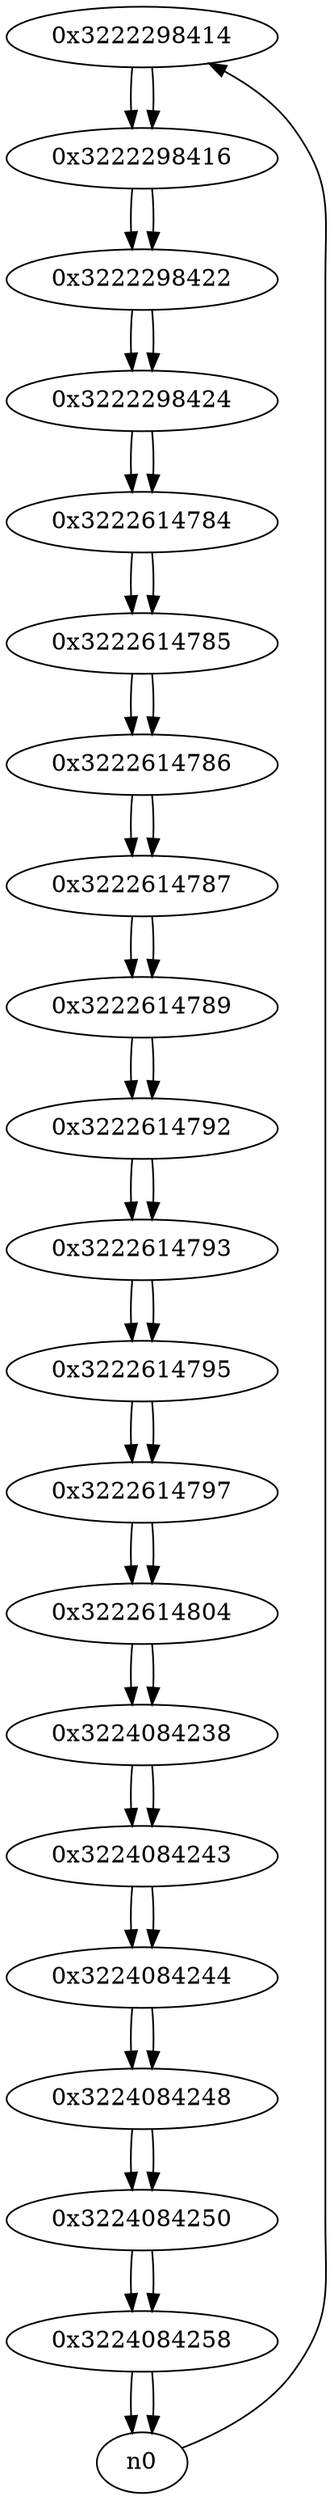 digraph G{
/* nodes */
  n1 [label="0x3222298414"]
  n2 [label="0x3222298416"]
  n3 [label="0x3222298422"]
  n4 [label="0x3222298424"]
  n5 [label="0x3222614784"]
  n6 [label="0x3222614785"]
  n7 [label="0x3222614786"]
  n8 [label="0x3222614787"]
  n9 [label="0x3222614789"]
  n10 [label="0x3222614792"]
  n11 [label="0x3222614793"]
  n12 [label="0x3222614795"]
  n13 [label="0x3222614797"]
  n14 [label="0x3222614804"]
  n15 [label="0x3224084238"]
  n16 [label="0x3224084243"]
  n17 [label="0x3224084244"]
  n18 [label="0x3224084248"]
  n19 [label="0x3224084250"]
  n20 [label="0x3224084258"]
/* edges */
n1 -> n2;
n0 -> n1;
n2 -> n3;
n1 -> n2;
n3 -> n4;
n2 -> n3;
n4 -> n5;
n3 -> n4;
n5 -> n6;
n4 -> n5;
n6 -> n7;
n5 -> n6;
n7 -> n8;
n6 -> n7;
n8 -> n9;
n7 -> n8;
n9 -> n10;
n8 -> n9;
n10 -> n11;
n9 -> n10;
n11 -> n12;
n10 -> n11;
n12 -> n13;
n11 -> n12;
n13 -> n14;
n12 -> n13;
n14 -> n15;
n13 -> n14;
n15 -> n16;
n14 -> n15;
n16 -> n17;
n15 -> n16;
n17 -> n18;
n16 -> n17;
n18 -> n19;
n17 -> n18;
n19 -> n20;
n18 -> n19;
n20 -> n0;
n20 -> n0;
n19 -> n20;
}
